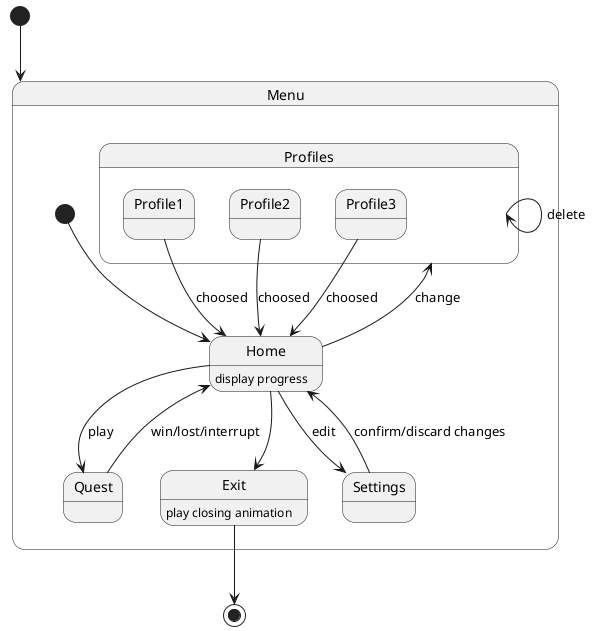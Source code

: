 @startuml state-diagram(menu)

[*] --> Menu

state Menu {
    [*] --> Home 
    Home : display progress
    Home --> Quest : play
    Home --> Settings : edit
    Home --> Profiles : change
    Home --> Exit

    Exit : play closing animation

    Quest --> Home : win/lost/interrupt
    Settings --> Home : confirm/discard changes
}

state Profiles {
    Profile1 --> Home : choosed
    Profile2 --> Home : choosed
    Profile3 --> Home : choosed
}

Profiles --> Profiles : delete

Exit --> [*]

@enduml